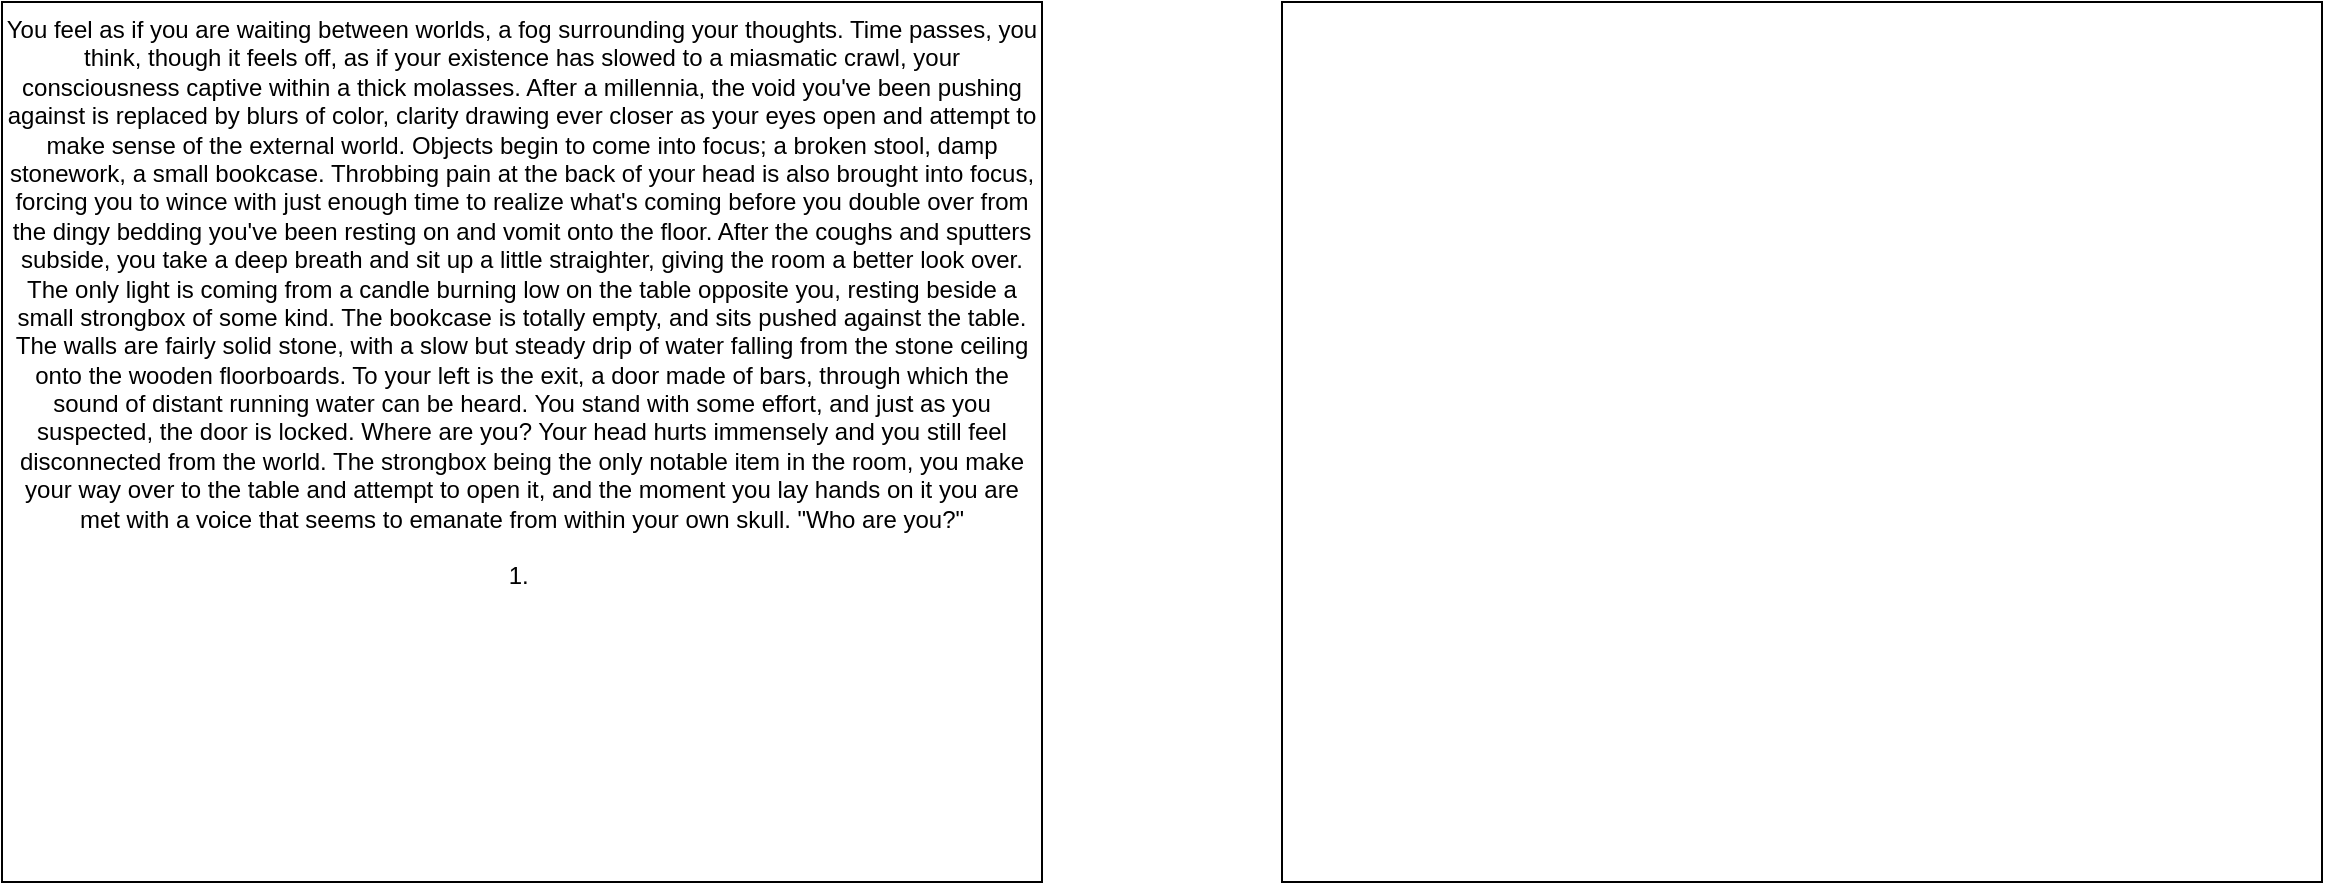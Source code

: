 <mxfile version="13.7.9" type="device"><diagram id="C5RBs43oDa-KdzZeNtuy" name="Page-1"><mxGraphModel dx="1422" dy="1991" grid="1" gridSize="10" guides="1" tooltips="1" connect="1" arrows="1" fold="1" page="1" pageScale="1" pageWidth="827" pageHeight="1169" math="0" shadow="0"><root><mxCell id="WIyWlLk6GJQsqaUBKTNV-0"/><mxCell id="WIyWlLk6GJQsqaUBKTNV-1" parent="WIyWlLk6GJQsqaUBKTNV-0"/><mxCell id="5f8-Pi6_nAIhmGmBODQi-0" value="You feel as if you are waiting between worlds, a fog surrounding your thoughts. Time passes, you think, though it feels off, as if your existence has slowed to a miasmatic crawl, your consciousness captive within a thick molasses. After a millennia, the void you've been pushing against is replaced by blurs of color, clarity drawing ever closer as your eyes open and attempt to make sense of the external world. Objects begin to come into focus; a broken stool, damp stonework, a small bookcase. Throbbing pain at the back of your head is also brought into focus, forcing you to wince with just enough time to realize what's coming before you double over from the dingy bedding you've been resting on and vomit onto the floor. After the coughs and sputters subside, you take a deep breath and sit up a little straighter, giving the room a better look over. The only light is coming from a candle burning low on the table opposite you, resting beside a small strongbox of some kind. The bookcase is totally empty, and sits pushed against the table. The walls are fairly solid stone, with a slow but steady drip of water falling from the stone ceiling onto the wooden floorboards. To your left is the exit, a door made of bars, through which the sound of distant running water can be heard. You stand with some effort, and just as you suspected, the door is locked. Where are you? Your head hurts immensely and you still feel disconnected from the world. The strongbox being the only notable item in the room, you make your way over to the table and attempt to open it, and the moment you lay hands on it you are met with a voice that seems to emanate from within your own skull. &quot;Who are you?&quot;&lt;br&gt;&lt;br&gt;1.&amp;nbsp;" style="rounded=0;whiteSpace=wrap;html=1;verticalAlign=top;" parent="WIyWlLk6GJQsqaUBKTNV-1" vertex="1"><mxGeometry y="-160" width="520" height="440" as="geometry"/></mxCell><mxCell id="5f8-Pi6_nAIhmGmBODQi-1" value="" style="rounded=0;whiteSpace=wrap;html=1;verticalAlign=top;" parent="WIyWlLk6GJQsqaUBKTNV-1" vertex="1"><mxGeometry x="640" y="-160" width="520" height="440" as="geometry"/></mxCell></root></mxGraphModel></diagram></mxfile>